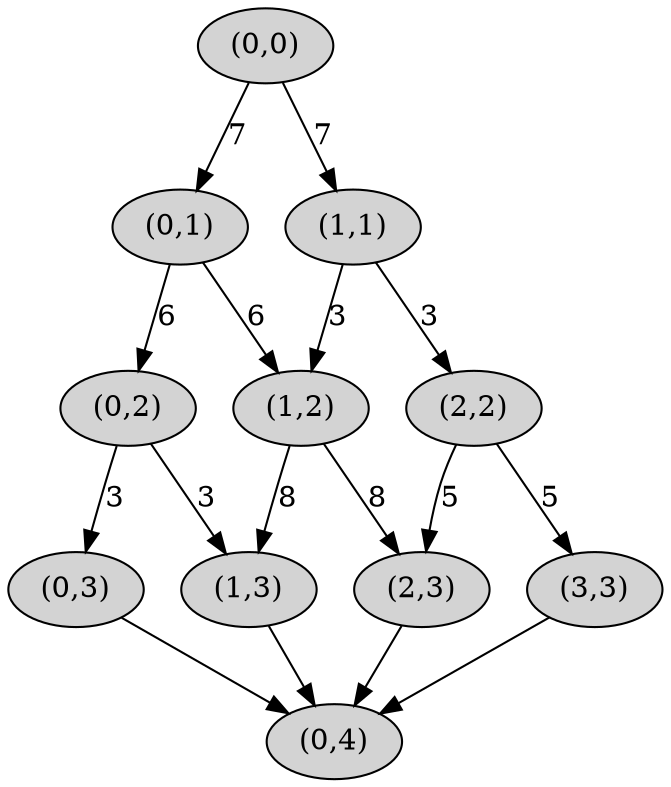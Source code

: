 digraph C {
    graph [ bgcolor="transparent" ];
    node [ style=filled ];

    A -> B [label=7]
    A -> C [label=7]
    B -> D [label=6]
    B -> E [label=6]
    C -> E [label=3]
    C -> F [label=3]
    D -> G [label=3]
    D -> H [label=3]
    E -> H [label=8]
    E -> I [label=8]
    F -> I [label=5]
    F -> J [label=5]
    G -> K
    H -> K
    I -> K
    J -> K

    A [label="(0,0)"]
    B [label="(0,1)"]
    C [label="(1,1)"]
    D [label="(0,2)"]
    E [label="(1,2)"]
    F [label="(2,2)"]
    G [label="(0,3)"]
    H [label="(1,3)"]
    I [label="(2,3)"]
    J [label="(3,3)"]
    K [label="(0,4)"]
}
